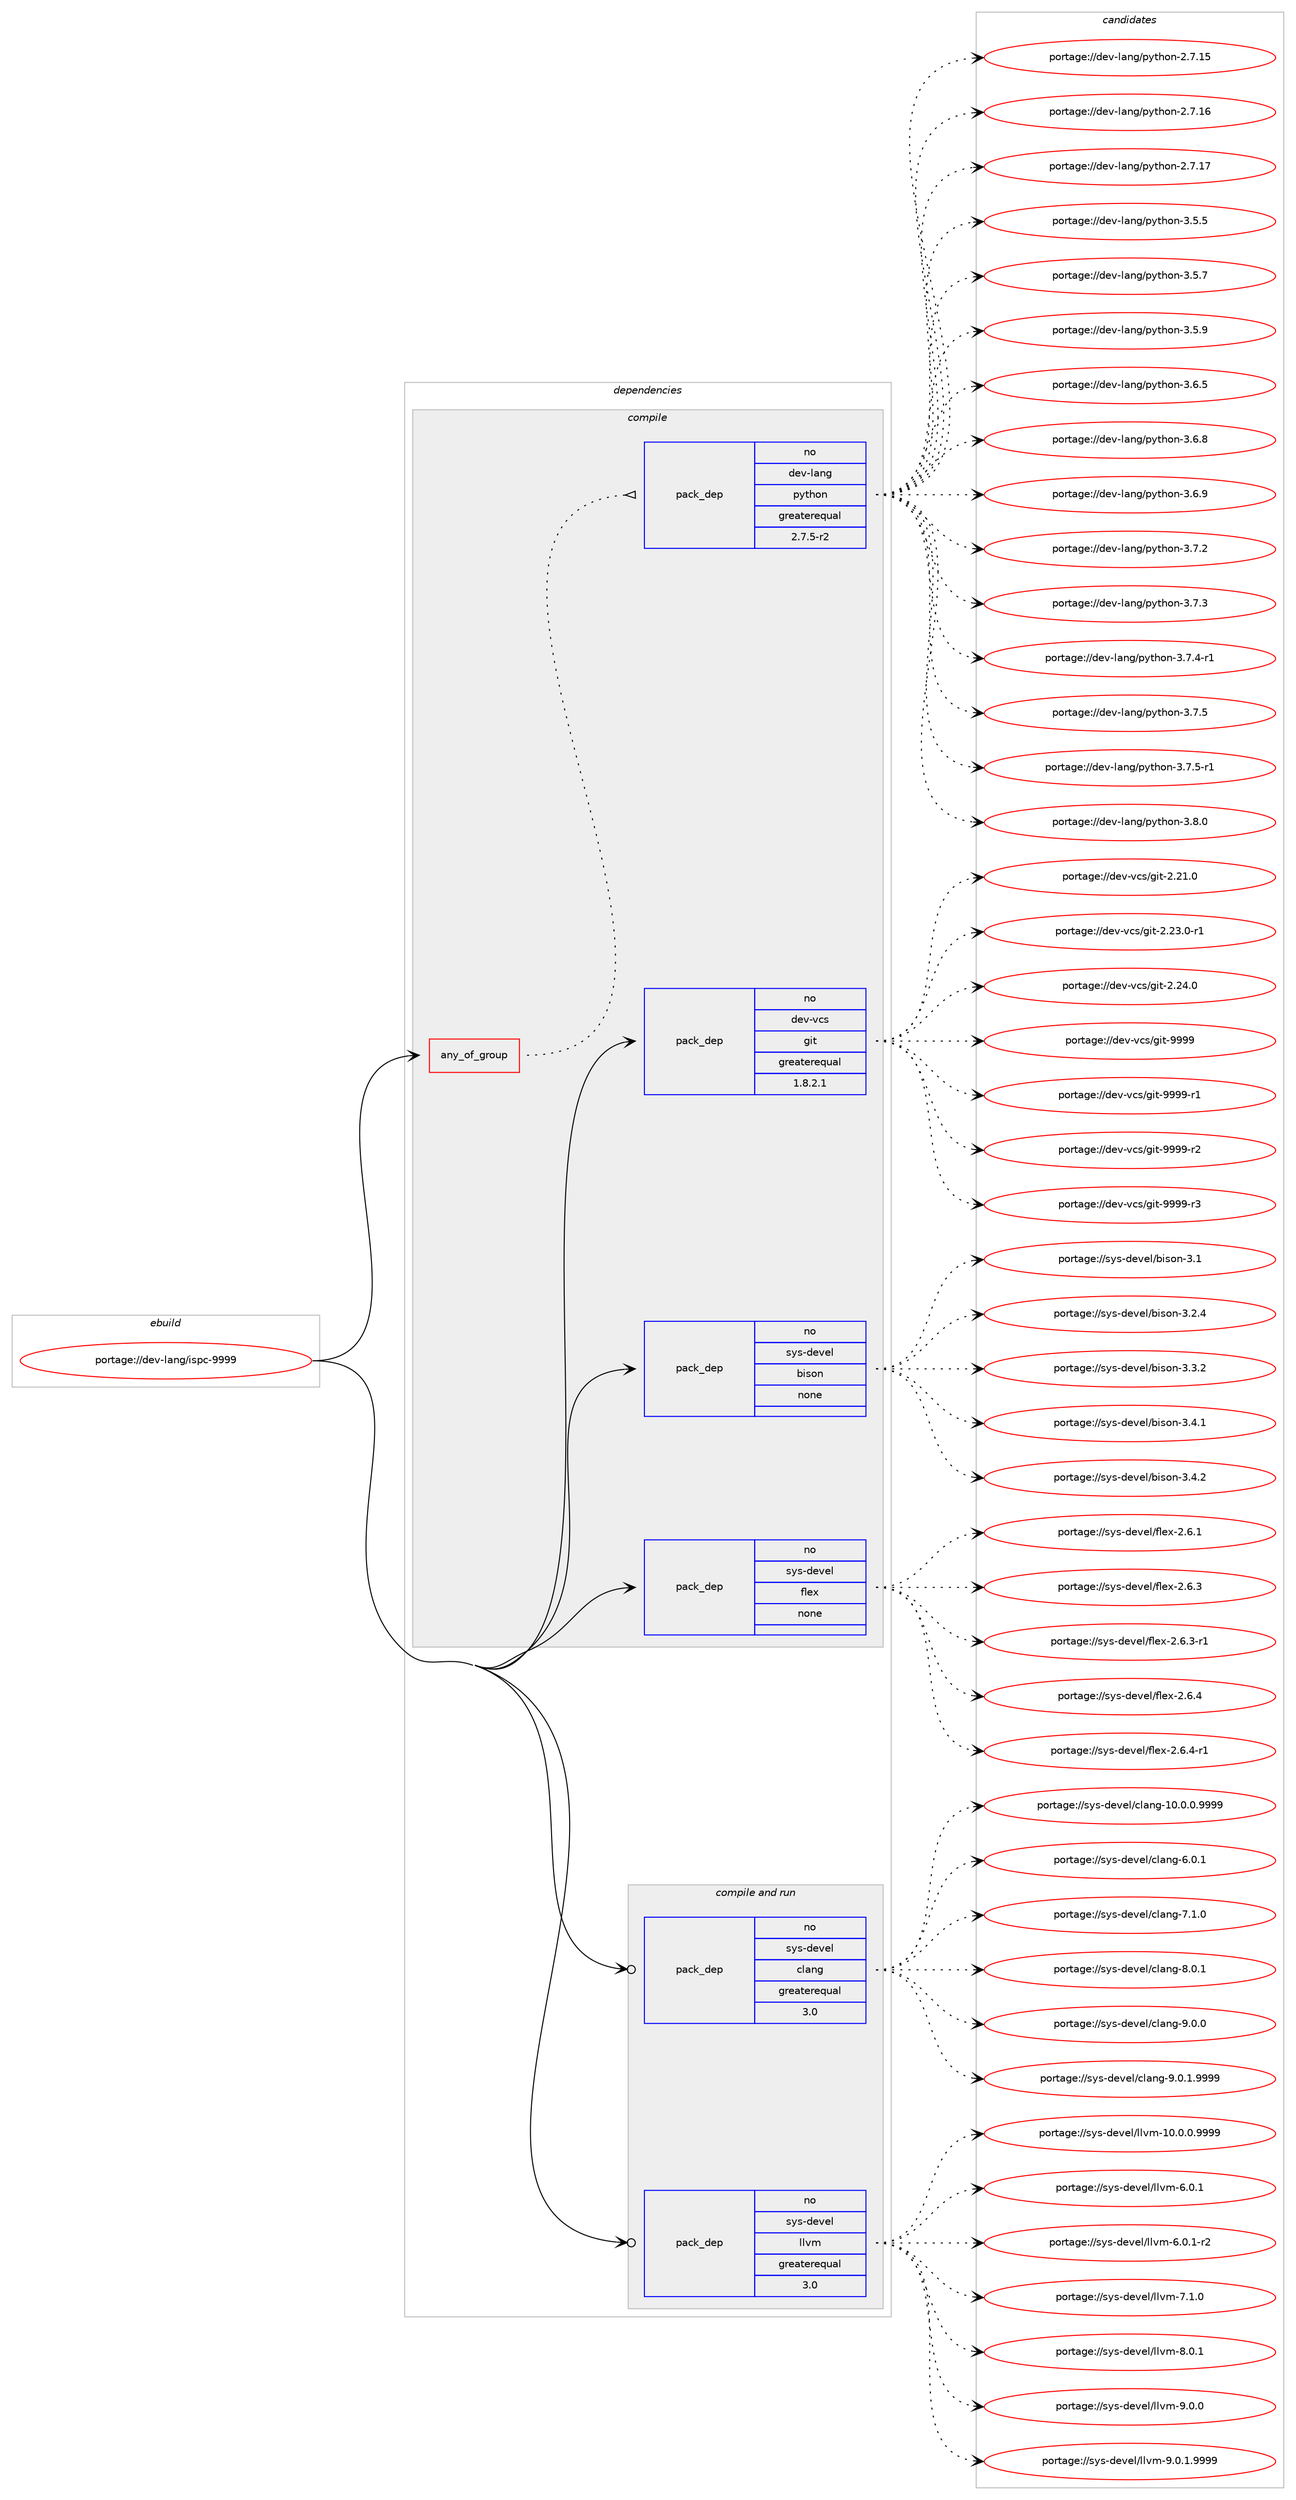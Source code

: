 digraph prolog {

# *************
# Graph options
# *************

newrank=true;
concentrate=true;
compound=true;
graph [rankdir=LR,fontname=Helvetica,fontsize=10,ranksep=1.5];#, ranksep=2.5, nodesep=0.2];
edge  [arrowhead=vee];
node  [fontname=Helvetica,fontsize=10];

# **********
# The ebuild
# **********

subgraph cluster_leftcol {
color=gray;
rank=same;
label=<<i>ebuild</i>>;
id [label="portage://dev-lang/ispc-9999", color=red, width=4, href="../dev-lang/ispc-9999.svg"];
}

# ****************
# The dependencies
# ****************

subgraph cluster_midcol {
color=gray;
label=<<i>dependencies</i>>;
subgraph cluster_compile {
fillcolor="#eeeeee";
style=filled;
label=<<i>compile</i>>;
subgraph any2698 {
dependency93872 [label=<<TABLE BORDER="0" CELLBORDER="1" CELLSPACING="0" CELLPADDING="4"><TR><TD CELLPADDING="10">any_of_group</TD></TR></TABLE>>, shape=none, color=red];subgraph pack71799 {
dependency93873 [label=<<TABLE BORDER="0" CELLBORDER="1" CELLSPACING="0" CELLPADDING="4" WIDTH="220"><TR><TD ROWSPAN="6" CELLPADDING="30">pack_dep</TD></TR><TR><TD WIDTH="110">no</TD></TR><TR><TD>dev-lang</TD></TR><TR><TD>python</TD></TR><TR><TD>greaterequal</TD></TR><TR><TD>2.7.5-r2</TD></TR></TABLE>>, shape=none, color=blue];
}
dependency93872:e -> dependency93873:w [weight=20,style="dotted",arrowhead="oinv"];
}
id:e -> dependency93872:w [weight=20,style="solid",arrowhead="vee"];
subgraph pack71800 {
dependency93874 [label=<<TABLE BORDER="0" CELLBORDER="1" CELLSPACING="0" CELLPADDING="4" WIDTH="220"><TR><TD ROWSPAN="6" CELLPADDING="30">pack_dep</TD></TR><TR><TD WIDTH="110">no</TD></TR><TR><TD>dev-vcs</TD></TR><TR><TD>git</TD></TR><TR><TD>greaterequal</TD></TR><TR><TD>1.8.2.1</TD></TR></TABLE>>, shape=none, color=blue];
}
id:e -> dependency93874:w [weight=20,style="solid",arrowhead="vee"];
subgraph pack71801 {
dependency93875 [label=<<TABLE BORDER="0" CELLBORDER="1" CELLSPACING="0" CELLPADDING="4" WIDTH="220"><TR><TD ROWSPAN="6" CELLPADDING="30">pack_dep</TD></TR><TR><TD WIDTH="110">no</TD></TR><TR><TD>sys-devel</TD></TR><TR><TD>bison</TD></TR><TR><TD>none</TD></TR><TR><TD></TD></TR></TABLE>>, shape=none, color=blue];
}
id:e -> dependency93875:w [weight=20,style="solid",arrowhead="vee"];
subgraph pack71802 {
dependency93876 [label=<<TABLE BORDER="0" CELLBORDER="1" CELLSPACING="0" CELLPADDING="4" WIDTH="220"><TR><TD ROWSPAN="6" CELLPADDING="30">pack_dep</TD></TR><TR><TD WIDTH="110">no</TD></TR><TR><TD>sys-devel</TD></TR><TR><TD>flex</TD></TR><TR><TD>none</TD></TR><TR><TD></TD></TR></TABLE>>, shape=none, color=blue];
}
id:e -> dependency93876:w [weight=20,style="solid",arrowhead="vee"];
}
subgraph cluster_compileandrun {
fillcolor="#eeeeee";
style=filled;
label=<<i>compile and run</i>>;
subgraph pack71803 {
dependency93877 [label=<<TABLE BORDER="0" CELLBORDER="1" CELLSPACING="0" CELLPADDING="4" WIDTH="220"><TR><TD ROWSPAN="6" CELLPADDING="30">pack_dep</TD></TR><TR><TD WIDTH="110">no</TD></TR><TR><TD>sys-devel</TD></TR><TR><TD>clang</TD></TR><TR><TD>greaterequal</TD></TR><TR><TD>3.0</TD></TR></TABLE>>, shape=none, color=blue];
}
id:e -> dependency93877:w [weight=20,style="solid",arrowhead="odotvee"];
subgraph pack71804 {
dependency93878 [label=<<TABLE BORDER="0" CELLBORDER="1" CELLSPACING="0" CELLPADDING="4" WIDTH="220"><TR><TD ROWSPAN="6" CELLPADDING="30">pack_dep</TD></TR><TR><TD WIDTH="110">no</TD></TR><TR><TD>sys-devel</TD></TR><TR><TD>llvm</TD></TR><TR><TD>greaterequal</TD></TR><TR><TD>3.0</TD></TR></TABLE>>, shape=none, color=blue];
}
id:e -> dependency93878:w [weight=20,style="solid",arrowhead="odotvee"];
}
subgraph cluster_run {
fillcolor="#eeeeee";
style=filled;
label=<<i>run</i>>;
}
}

# **************
# The candidates
# **************

subgraph cluster_choices {
rank=same;
color=gray;
label=<<i>candidates</i>>;

subgraph choice71799 {
color=black;
nodesep=1;
choiceportage10010111845108971101034711212111610411111045504655464953 [label="portage://dev-lang/python-2.7.15", color=red, width=4,href="../dev-lang/python-2.7.15.svg"];
choiceportage10010111845108971101034711212111610411111045504655464954 [label="portage://dev-lang/python-2.7.16", color=red, width=4,href="../dev-lang/python-2.7.16.svg"];
choiceportage10010111845108971101034711212111610411111045504655464955 [label="portage://dev-lang/python-2.7.17", color=red, width=4,href="../dev-lang/python-2.7.17.svg"];
choiceportage100101118451089711010347112121116104111110455146534653 [label="portage://dev-lang/python-3.5.5", color=red, width=4,href="../dev-lang/python-3.5.5.svg"];
choiceportage100101118451089711010347112121116104111110455146534655 [label="portage://dev-lang/python-3.5.7", color=red, width=4,href="../dev-lang/python-3.5.7.svg"];
choiceportage100101118451089711010347112121116104111110455146534657 [label="portage://dev-lang/python-3.5.9", color=red, width=4,href="../dev-lang/python-3.5.9.svg"];
choiceportage100101118451089711010347112121116104111110455146544653 [label="portage://dev-lang/python-3.6.5", color=red, width=4,href="../dev-lang/python-3.6.5.svg"];
choiceportage100101118451089711010347112121116104111110455146544656 [label="portage://dev-lang/python-3.6.8", color=red, width=4,href="../dev-lang/python-3.6.8.svg"];
choiceportage100101118451089711010347112121116104111110455146544657 [label="portage://dev-lang/python-3.6.9", color=red, width=4,href="../dev-lang/python-3.6.9.svg"];
choiceportage100101118451089711010347112121116104111110455146554650 [label="portage://dev-lang/python-3.7.2", color=red, width=4,href="../dev-lang/python-3.7.2.svg"];
choiceportage100101118451089711010347112121116104111110455146554651 [label="portage://dev-lang/python-3.7.3", color=red, width=4,href="../dev-lang/python-3.7.3.svg"];
choiceportage1001011184510897110103471121211161041111104551465546524511449 [label="portage://dev-lang/python-3.7.4-r1", color=red, width=4,href="../dev-lang/python-3.7.4-r1.svg"];
choiceportage100101118451089711010347112121116104111110455146554653 [label="portage://dev-lang/python-3.7.5", color=red, width=4,href="../dev-lang/python-3.7.5.svg"];
choiceportage1001011184510897110103471121211161041111104551465546534511449 [label="portage://dev-lang/python-3.7.5-r1", color=red, width=4,href="../dev-lang/python-3.7.5-r1.svg"];
choiceportage100101118451089711010347112121116104111110455146564648 [label="portage://dev-lang/python-3.8.0", color=red, width=4,href="../dev-lang/python-3.8.0.svg"];
dependency93873:e -> choiceportage10010111845108971101034711212111610411111045504655464953:w [style=dotted,weight="100"];
dependency93873:e -> choiceportage10010111845108971101034711212111610411111045504655464954:w [style=dotted,weight="100"];
dependency93873:e -> choiceportage10010111845108971101034711212111610411111045504655464955:w [style=dotted,weight="100"];
dependency93873:e -> choiceportage100101118451089711010347112121116104111110455146534653:w [style=dotted,weight="100"];
dependency93873:e -> choiceportage100101118451089711010347112121116104111110455146534655:w [style=dotted,weight="100"];
dependency93873:e -> choiceportage100101118451089711010347112121116104111110455146534657:w [style=dotted,weight="100"];
dependency93873:e -> choiceportage100101118451089711010347112121116104111110455146544653:w [style=dotted,weight="100"];
dependency93873:e -> choiceportage100101118451089711010347112121116104111110455146544656:w [style=dotted,weight="100"];
dependency93873:e -> choiceportage100101118451089711010347112121116104111110455146544657:w [style=dotted,weight="100"];
dependency93873:e -> choiceportage100101118451089711010347112121116104111110455146554650:w [style=dotted,weight="100"];
dependency93873:e -> choiceportage100101118451089711010347112121116104111110455146554651:w [style=dotted,weight="100"];
dependency93873:e -> choiceportage1001011184510897110103471121211161041111104551465546524511449:w [style=dotted,weight="100"];
dependency93873:e -> choiceportage100101118451089711010347112121116104111110455146554653:w [style=dotted,weight="100"];
dependency93873:e -> choiceportage1001011184510897110103471121211161041111104551465546534511449:w [style=dotted,weight="100"];
dependency93873:e -> choiceportage100101118451089711010347112121116104111110455146564648:w [style=dotted,weight="100"];
}
subgraph choice71800 {
color=black;
nodesep=1;
choiceportage10010111845118991154710310511645504650494648 [label="portage://dev-vcs/git-2.21.0", color=red, width=4,href="../dev-vcs/git-2.21.0.svg"];
choiceportage100101118451189911547103105116455046505146484511449 [label="portage://dev-vcs/git-2.23.0-r1", color=red, width=4,href="../dev-vcs/git-2.23.0-r1.svg"];
choiceportage10010111845118991154710310511645504650524648 [label="portage://dev-vcs/git-2.24.0", color=red, width=4,href="../dev-vcs/git-2.24.0.svg"];
choiceportage1001011184511899115471031051164557575757 [label="portage://dev-vcs/git-9999", color=red, width=4,href="../dev-vcs/git-9999.svg"];
choiceportage10010111845118991154710310511645575757574511449 [label="portage://dev-vcs/git-9999-r1", color=red, width=4,href="../dev-vcs/git-9999-r1.svg"];
choiceportage10010111845118991154710310511645575757574511450 [label="portage://dev-vcs/git-9999-r2", color=red, width=4,href="../dev-vcs/git-9999-r2.svg"];
choiceportage10010111845118991154710310511645575757574511451 [label="portage://dev-vcs/git-9999-r3", color=red, width=4,href="../dev-vcs/git-9999-r3.svg"];
dependency93874:e -> choiceportage10010111845118991154710310511645504650494648:w [style=dotted,weight="100"];
dependency93874:e -> choiceportage100101118451189911547103105116455046505146484511449:w [style=dotted,weight="100"];
dependency93874:e -> choiceportage10010111845118991154710310511645504650524648:w [style=dotted,weight="100"];
dependency93874:e -> choiceportage1001011184511899115471031051164557575757:w [style=dotted,weight="100"];
dependency93874:e -> choiceportage10010111845118991154710310511645575757574511449:w [style=dotted,weight="100"];
dependency93874:e -> choiceportage10010111845118991154710310511645575757574511450:w [style=dotted,weight="100"];
dependency93874:e -> choiceportage10010111845118991154710310511645575757574511451:w [style=dotted,weight="100"];
}
subgraph choice71801 {
color=black;
nodesep=1;
choiceportage11512111545100101118101108479810511511111045514649 [label="portage://sys-devel/bison-3.1", color=red, width=4,href="../sys-devel/bison-3.1.svg"];
choiceportage115121115451001011181011084798105115111110455146504652 [label="portage://sys-devel/bison-3.2.4", color=red, width=4,href="../sys-devel/bison-3.2.4.svg"];
choiceportage115121115451001011181011084798105115111110455146514650 [label="portage://sys-devel/bison-3.3.2", color=red, width=4,href="../sys-devel/bison-3.3.2.svg"];
choiceportage115121115451001011181011084798105115111110455146524649 [label="portage://sys-devel/bison-3.4.1", color=red, width=4,href="../sys-devel/bison-3.4.1.svg"];
choiceportage115121115451001011181011084798105115111110455146524650 [label="portage://sys-devel/bison-3.4.2", color=red, width=4,href="../sys-devel/bison-3.4.2.svg"];
dependency93875:e -> choiceportage11512111545100101118101108479810511511111045514649:w [style=dotted,weight="100"];
dependency93875:e -> choiceportage115121115451001011181011084798105115111110455146504652:w [style=dotted,weight="100"];
dependency93875:e -> choiceportage115121115451001011181011084798105115111110455146514650:w [style=dotted,weight="100"];
dependency93875:e -> choiceportage115121115451001011181011084798105115111110455146524649:w [style=dotted,weight="100"];
dependency93875:e -> choiceportage115121115451001011181011084798105115111110455146524650:w [style=dotted,weight="100"];
}
subgraph choice71802 {
color=black;
nodesep=1;
choiceportage1151211154510010111810110847102108101120455046544649 [label="portage://sys-devel/flex-2.6.1", color=red, width=4,href="../sys-devel/flex-2.6.1.svg"];
choiceportage1151211154510010111810110847102108101120455046544651 [label="portage://sys-devel/flex-2.6.3", color=red, width=4,href="../sys-devel/flex-2.6.3.svg"];
choiceportage11512111545100101118101108471021081011204550465446514511449 [label="portage://sys-devel/flex-2.6.3-r1", color=red, width=4,href="../sys-devel/flex-2.6.3-r1.svg"];
choiceportage1151211154510010111810110847102108101120455046544652 [label="portage://sys-devel/flex-2.6.4", color=red, width=4,href="../sys-devel/flex-2.6.4.svg"];
choiceportage11512111545100101118101108471021081011204550465446524511449 [label="portage://sys-devel/flex-2.6.4-r1", color=red, width=4,href="../sys-devel/flex-2.6.4-r1.svg"];
dependency93876:e -> choiceportage1151211154510010111810110847102108101120455046544649:w [style=dotted,weight="100"];
dependency93876:e -> choiceportage1151211154510010111810110847102108101120455046544651:w [style=dotted,weight="100"];
dependency93876:e -> choiceportage11512111545100101118101108471021081011204550465446514511449:w [style=dotted,weight="100"];
dependency93876:e -> choiceportage1151211154510010111810110847102108101120455046544652:w [style=dotted,weight="100"];
dependency93876:e -> choiceportage11512111545100101118101108471021081011204550465446524511449:w [style=dotted,weight="100"];
}
subgraph choice71803 {
color=black;
nodesep=1;
choiceportage11512111545100101118101108479910897110103454948464846484657575757 [label="portage://sys-devel/clang-10.0.0.9999", color=red, width=4,href="../sys-devel/clang-10.0.0.9999.svg"];
choiceportage11512111545100101118101108479910897110103455446484649 [label="portage://sys-devel/clang-6.0.1", color=red, width=4,href="../sys-devel/clang-6.0.1.svg"];
choiceportage11512111545100101118101108479910897110103455546494648 [label="portage://sys-devel/clang-7.1.0", color=red, width=4,href="../sys-devel/clang-7.1.0.svg"];
choiceportage11512111545100101118101108479910897110103455646484649 [label="portage://sys-devel/clang-8.0.1", color=red, width=4,href="../sys-devel/clang-8.0.1.svg"];
choiceportage11512111545100101118101108479910897110103455746484648 [label="portage://sys-devel/clang-9.0.0", color=red, width=4,href="../sys-devel/clang-9.0.0.svg"];
choiceportage115121115451001011181011084799108971101034557464846494657575757 [label="portage://sys-devel/clang-9.0.1.9999", color=red, width=4,href="../sys-devel/clang-9.0.1.9999.svg"];
dependency93877:e -> choiceportage11512111545100101118101108479910897110103454948464846484657575757:w [style=dotted,weight="100"];
dependency93877:e -> choiceportage11512111545100101118101108479910897110103455446484649:w [style=dotted,weight="100"];
dependency93877:e -> choiceportage11512111545100101118101108479910897110103455546494648:w [style=dotted,weight="100"];
dependency93877:e -> choiceportage11512111545100101118101108479910897110103455646484649:w [style=dotted,weight="100"];
dependency93877:e -> choiceportage11512111545100101118101108479910897110103455746484648:w [style=dotted,weight="100"];
dependency93877:e -> choiceportage115121115451001011181011084799108971101034557464846494657575757:w [style=dotted,weight="100"];
}
subgraph choice71804 {
color=black;
nodesep=1;
choiceportage1151211154510010111810110847108108118109454948464846484657575757 [label="portage://sys-devel/llvm-10.0.0.9999", color=red, width=4,href="../sys-devel/llvm-10.0.0.9999.svg"];
choiceportage1151211154510010111810110847108108118109455446484649 [label="portage://sys-devel/llvm-6.0.1", color=red, width=4,href="../sys-devel/llvm-6.0.1.svg"];
choiceportage11512111545100101118101108471081081181094554464846494511450 [label="portage://sys-devel/llvm-6.0.1-r2", color=red, width=4,href="../sys-devel/llvm-6.0.1-r2.svg"];
choiceportage1151211154510010111810110847108108118109455546494648 [label="portage://sys-devel/llvm-7.1.0", color=red, width=4,href="../sys-devel/llvm-7.1.0.svg"];
choiceportage1151211154510010111810110847108108118109455646484649 [label="portage://sys-devel/llvm-8.0.1", color=red, width=4,href="../sys-devel/llvm-8.0.1.svg"];
choiceportage1151211154510010111810110847108108118109455746484648 [label="portage://sys-devel/llvm-9.0.0", color=red, width=4,href="../sys-devel/llvm-9.0.0.svg"];
choiceportage11512111545100101118101108471081081181094557464846494657575757 [label="portage://sys-devel/llvm-9.0.1.9999", color=red, width=4,href="../sys-devel/llvm-9.0.1.9999.svg"];
dependency93878:e -> choiceportage1151211154510010111810110847108108118109454948464846484657575757:w [style=dotted,weight="100"];
dependency93878:e -> choiceportage1151211154510010111810110847108108118109455446484649:w [style=dotted,weight="100"];
dependency93878:e -> choiceportage11512111545100101118101108471081081181094554464846494511450:w [style=dotted,weight="100"];
dependency93878:e -> choiceportage1151211154510010111810110847108108118109455546494648:w [style=dotted,weight="100"];
dependency93878:e -> choiceportage1151211154510010111810110847108108118109455646484649:w [style=dotted,weight="100"];
dependency93878:e -> choiceportage1151211154510010111810110847108108118109455746484648:w [style=dotted,weight="100"];
dependency93878:e -> choiceportage11512111545100101118101108471081081181094557464846494657575757:w [style=dotted,weight="100"];
}
}

}
